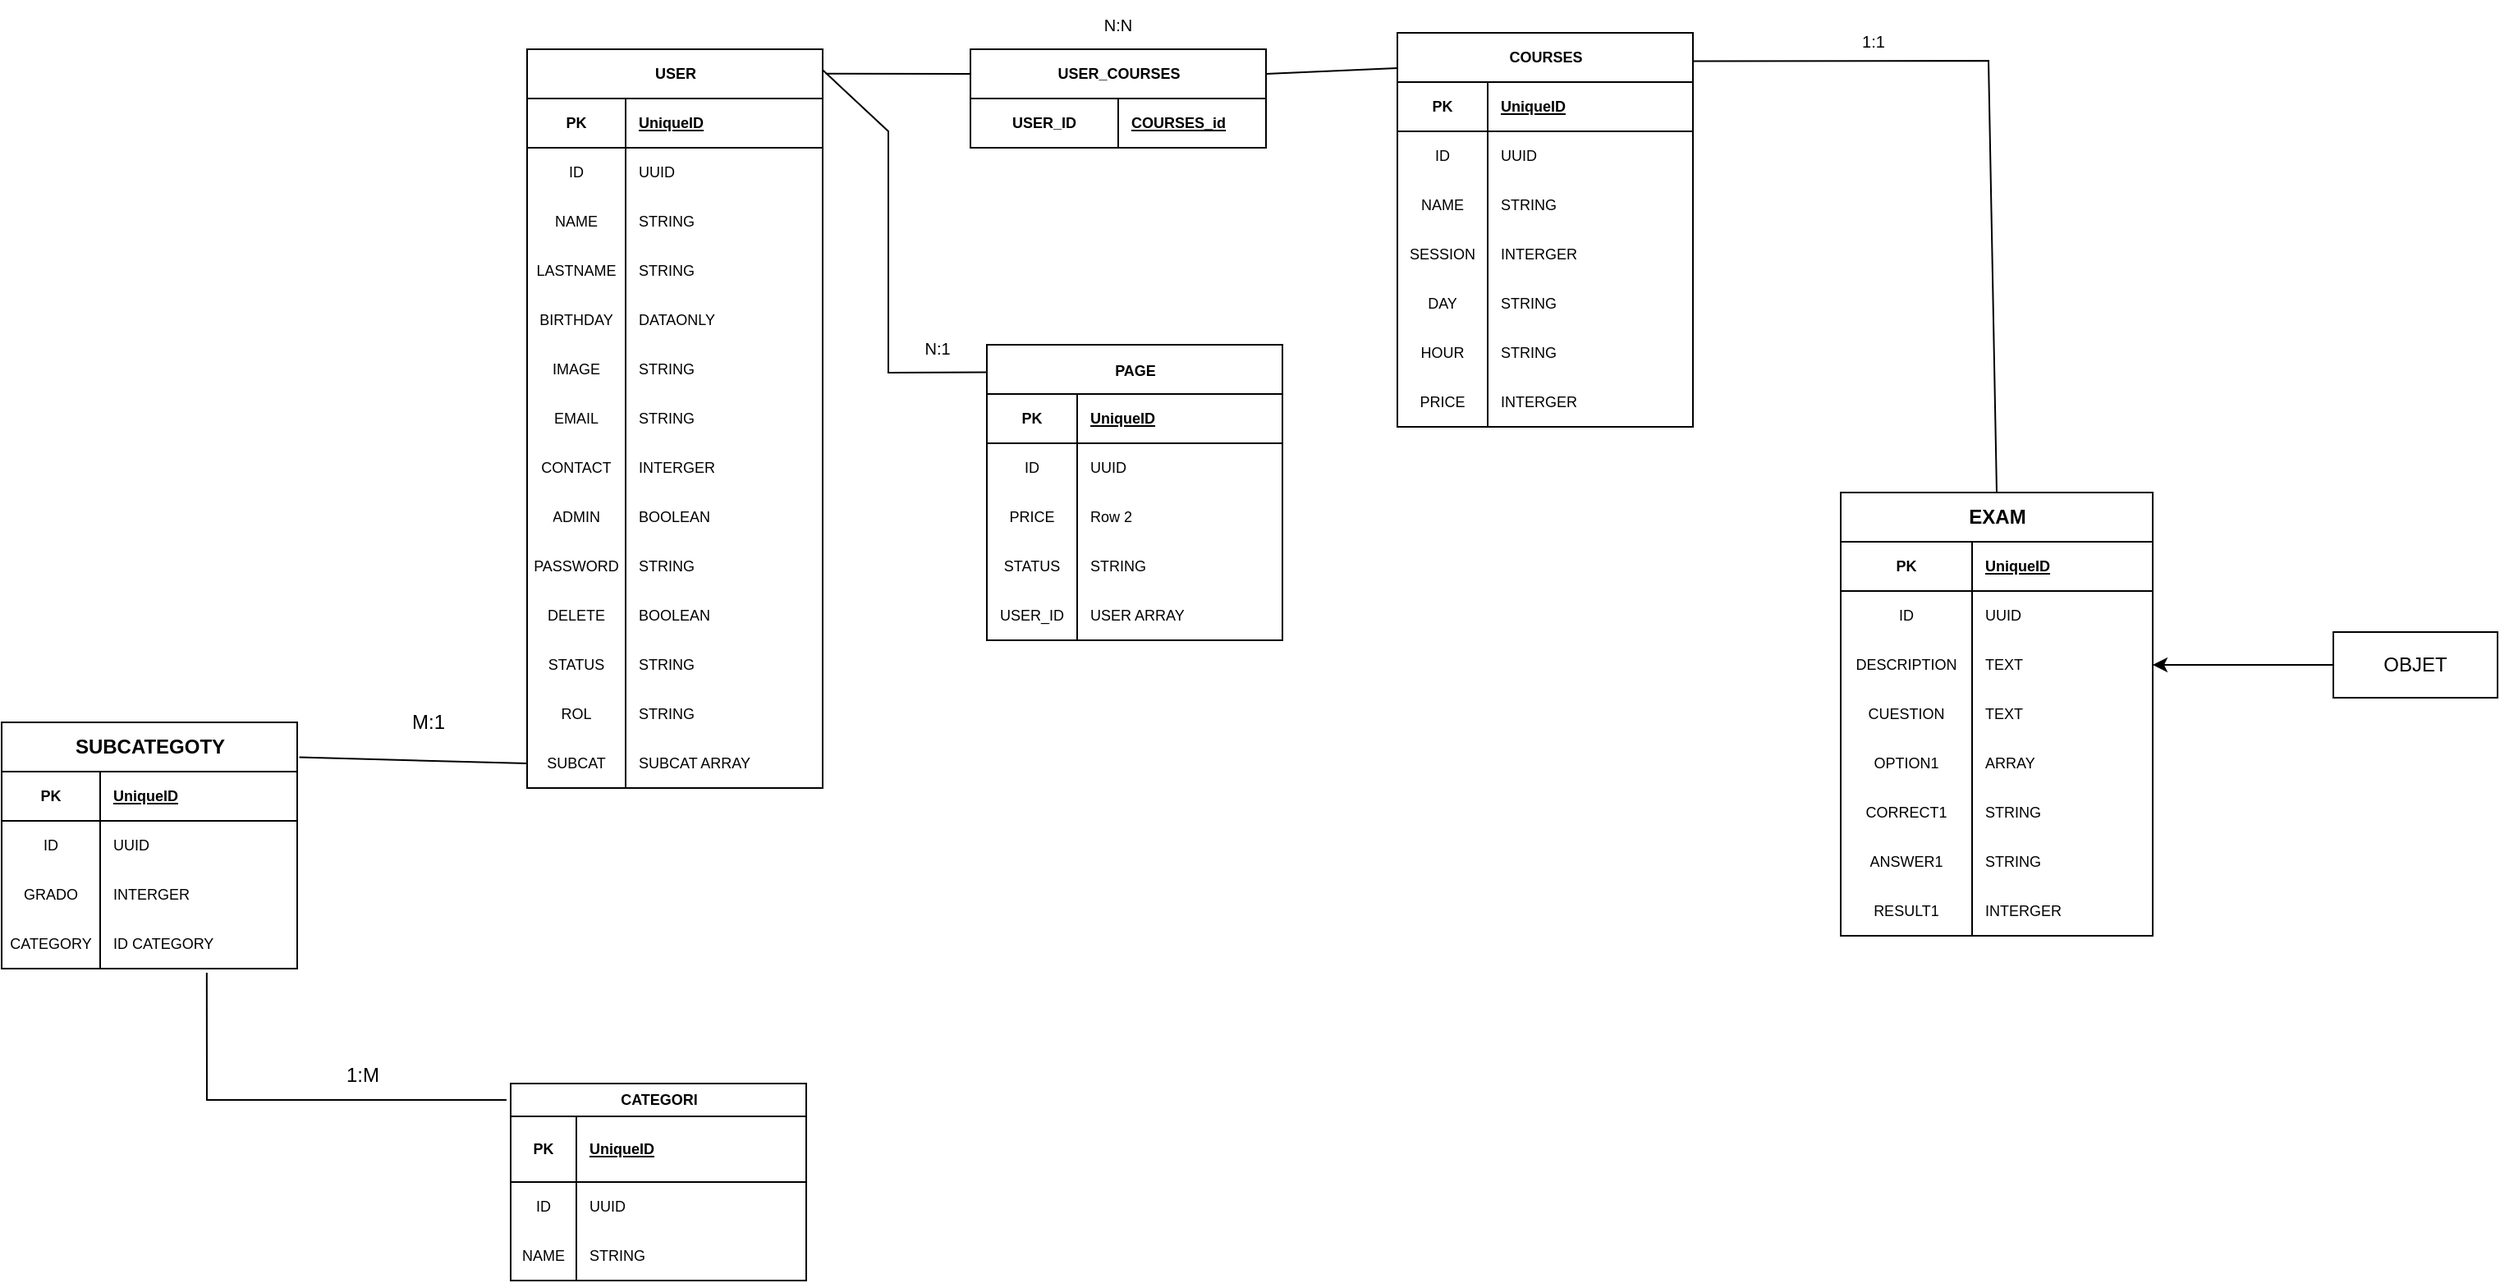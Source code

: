 <mxfile version="21.7.3" type="github">
  <diagram id="R2lEEEUBdFMjLlhIrx00" name="Page-1">
    <mxGraphModel dx="1100" dy="550" grid="1" gridSize="10" guides="1" tooltips="1" connect="1" arrows="1" fold="1" page="1" pageScale="1" pageWidth="850" pageHeight="1100" math="0" shadow="0" extFonts="Permanent Marker^https://fonts.googleapis.com/css?family=Permanent+Marker">
      <root>
        <mxCell id="0" />
        <mxCell id="1" parent="0" />
        <mxCell id="u_VCalXYm_4vvgC7jg7V-9" value="" style="endArrow=none;html=1;rounded=0;exitX=1;exitY=0.25;exitDx=0;exitDy=0;entryX=0.014;entryY=0.089;entryDx=0;entryDy=0;entryPerimeter=0;" parent="1" source="GwE6sNCXgYHPTHUywybQ-2" target="u_VCalXYm_4vvgC7jg7V-98" edge="1">
          <mxGeometry width="50" height="50" relative="1" as="geometry">
            <mxPoint x="1030" y="485" as="sourcePoint" />
            <mxPoint x="320" y="69.66" as="targetPoint" />
            <Array as="points" />
          </mxGeometry>
        </mxCell>
        <mxCell id="u_VCalXYm_4vvgC7jg7V-10" value="N:N" style="text;strokeColor=none;align=center;fillColor=none;html=1;verticalAlign=middle;whiteSpace=wrap;rounded=0;fontSize=10;" parent="1" vertex="1">
          <mxGeometry x="1000" y="180" width="60" height="30" as="geometry" />
        </mxCell>
        <mxCell id="u_VCalXYm_4vvgC7jg7V-70" value="USER" style="shape=table;startSize=30;container=1;collapsible=1;childLayout=tableLayout;fixedRows=1;rowLines=0;fontStyle=1;align=center;resizeLast=1;html=1;labelBorderColor=none;fontSize=9;" parent="1" vertex="1">
          <mxGeometry x="670" y="210" width="180" height="450" as="geometry">
            <mxRectangle x="20" y="50" width="70" height="30" as="alternateBounds" />
          </mxGeometry>
        </mxCell>
        <mxCell id="u_VCalXYm_4vvgC7jg7V-71" value="" style="shape=tableRow;horizontal=0;startSize=0;swimlaneHead=0;swimlaneBody=0;fillColor=none;collapsible=0;dropTarget=0;points=[[0,0.5],[1,0.5]];portConstraint=eastwest;top=0;left=0;right=0;bottom=1;" parent="u_VCalXYm_4vvgC7jg7V-70" vertex="1">
          <mxGeometry y="30" width="180" height="30" as="geometry" />
        </mxCell>
        <mxCell id="u_VCalXYm_4vvgC7jg7V-72" value="PK" style="shape=partialRectangle;connectable=0;fillColor=none;top=0;left=0;bottom=0;right=0;fontStyle=1;overflow=hidden;whiteSpace=wrap;html=1;fontSize=9;" parent="u_VCalXYm_4vvgC7jg7V-71" vertex="1">
          <mxGeometry width="60" height="30" as="geometry">
            <mxRectangle width="60" height="30" as="alternateBounds" />
          </mxGeometry>
        </mxCell>
        <mxCell id="u_VCalXYm_4vvgC7jg7V-73" value="UniqueID" style="shape=partialRectangle;connectable=0;fillColor=none;top=0;left=0;bottom=0;right=0;align=left;spacingLeft=6;fontStyle=5;overflow=hidden;whiteSpace=wrap;html=1;fontSize=9;" parent="u_VCalXYm_4vvgC7jg7V-71" vertex="1">
          <mxGeometry x="60" width="120" height="30" as="geometry">
            <mxRectangle width="120" height="30" as="alternateBounds" />
          </mxGeometry>
        </mxCell>
        <mxCell id="u_VCalXYm_4vvgC7jg7V-74" value="" style="shape=tableRow;horizontal=0;startSize=0;swimlaneHead=0;swimlaneBody=0;fillColor=none;collapsible=0;dropTarget=0;points=[[0,0.5],[1,0.5]];portConstraint=eastwest;top=0;left=0;right=0;bottom=0;" parent="u_VCalXYm_4vvgC7jg7V-70" vertex="1">
          <mxGeometry y="60" width="180" height="30" as="geometry" />
        </mxCell>
        <mxCell id="u_VCalXYm_4vvgC7jg7V-75" value="ID" style="shape=partialRectangle;connectable=0;fillColor=none;top=0;left=0;bottom=0;right=0;editable=1;overflow=hidden;whiteSpace=wrap;html=1;fontSize=9;" parent="u_VCalXYm_4vvgC7jg7V-74" vertex="1">
          <mxGeometry width="60" height="30" as="geometry">
            <mxRectangle width="60" height="30" as="alternateBounds" />
          </mxGeometry>
        </mxCell>
        <mxCell id="u_VCalXYm_4vvgC7jg7V-76" value="UUID" style="shape=partialRectangle;connectable=0;fillColor=none;top=0;left=0;bottom=0;right=0;align=left;spacingLeft=6;overflow=hidden;whiteSpace=wrap;html=1;fontSize=9;" parent="u_VCalXYm_4vvgC7jg7V-74" vertex="1">
          <mxGeometry x="60" width="120" height="30" as="geometry">
            <mxRectangle width="120" height="30" as="alternateBounds" />
          </mxGeometry>
        </mxCell>
        <mxCell id="u_VCalXYm_4vvgC7jg7V-89" style="shape=tableRow;horizontal=0;startSize=0;swimlaneHead=0;swimlaneBody=0;fillColor=none;collapsible=0;dropTarget=0;points=[[0,0.5],[1,0.5]];portConstraint=eastwest;top=0;left=0;right=0;bottom=0;" parent="u_VCalXYm_4vvgC7jg7V-70" vertex="1">
          <mxGeometry y="90" width="180" height="30" as="geometry" />
        </mxCell>
        <mxCell id="u_VCalXYm_4vvgC7jg7V-90" value="NAME" style="shape=partialRectangle;connectable=0;fillColor=none;top=0;left=0;bottom=0;right=0;editable=1;overflow=hidden;whiteSpace=wrap;html=1;fontSize=9;" parent="u_VCalXYm_4vvgC7jg7V-89" vertex="1">
          <mxGeometry width="60" height="30" as="geometry">
            <mxRectangle width="60" height="30" as="alternateBounds" />
          </mxGeometry>
        </mxCell>
        <mxCell id="u_VCalXYm_4vvgC7jg7V-91" value="STRING" style="shape=partialRectangle;connectable=0;fillColor=none;top=0;left=0;bottom=0;right=0;align=left;spacingLeft=6;overflow=hidden;whiteSpace=wrap;html=1;fontSize=9;" parent="u_VCalXYm_4vvgC7jg7V-89" vertex="1">
          <mxGeometry x="60" width="120" height="30" as="geometry">
            <mxRectangle width="120" height="30" as="alternateBounds" />
          </mxGeometry>
        </mxCell>
        <mxCell id="u_VCalXYm_4vvgC7jg7V-86" style="shape=tableRow;horizontal=0;startSize=0;swimlaneHead=0;swimlaneBody=0;fillColor=none;collapsible=0;dropTarget=0;points=[[0,0.5],[1,0.5]];portConstraint=eastwest;top=0;left=0;right=0;bottom=0;" parent="u_VCalXYm_4vvgC7jg7V-70" vertex="1">
          <mxGeometry y="120" width="180" height="30" as="geometry" />
        </mxCell>
        <mxCell id="u_VCalXYm_4vvgC7jg7V-87" value="LASTNAME" style="shape=partialRectangle;connectable=0;fillColor=none;top=0;left=0;bottom=0;right=0;editable=1;overflow=hidden;whiteSpace=wrap;html=1;fontSize=9;" parent="u_VCalXYm_4vvgC7jg7V-86" vertex="1">
          <mxGeometry width="60" height="30" as="geometry">
            <mxRectangle width="60" height="30" as="alternateBounds" />
          </mxGeometry>
        </mxCell>
        <mxCell id="u_VCalXYm_4vvgC7jg7V-88" value="STRING" style="shape=partialRectangle;connectable=0;fillColor=none;top=0;left=0;bottom=0;right=0;align=left;spacingLeft=6;overflow=hidden;whiteSpace=wrap;html=1;fontSize=9;" parent="u_VCalXYm_4vvgC7jg7V-86" vertex="1">
          <mxGeometry x="60" width="120" height="30" as="geometry">
            <mxRectangle width="120" height="30" as="alternateBounds" />
          </mxGeometry>
        </mxCell>
        <mxCell id="GwE6sNCXgYHPTHUywybQ-33" style="shape=tableRow;horizontal=0;startSize=0;swimlaneHead=0;swimlaneBody=0;fillColor=none;collapsible=0;dropTarget=0;points=[[0,0.5],[1,0.5]];portConstraint=eastwest;top=0;left=0;right=0;bottom=0;" parent="u_VCalXYm_4vvgC7jg7V-70" vertex="1">
          <mxGeometry y="150" width="180" height="30" as="geometry" />
        </mxCell>
        <mxCell id="GwE6sNCXgYHPTHUywybQ-34" value="BIRTHDAY" style="shape=partialRectangle;connectable=0;fillColor=none;top=0;left=0;bottom=0;right=0;editable=1;overflow=hidden;whiteSpace=wrap;html=1;fontSize=9;" parent="GwE6sNCXgYHPTHUywybQ-33" vertex="1">
          <mxGeometry width="60" height="30" as="geometry">
            <mxRectangle width="60" height="30" as="alternateBounds" />
          </mxGeometry>
        </mxCell>
        <mxCell id="GwE6sNCXgYHPTHUywybQ-35" value="DATAONLY" style="shape=partialRectangle;connectable=0;fillColor=none;top=0;left=0;bottom=0;right=0;align=left;spacingLeft=6;overflow=hidden;whiteSpace=wrap;html=1;fontSize=9;" parent="GwE6sNCXgYHPTHUywybQ-33" vertex="1">
          <mxGeometry x="60" width="120" height="30" as="geometry">
            <mxRectangle width="120" height="30" as="alternateBounds" />
          </mxGeometry>
        </mxCell>
        <mxCell id="GwE6sNCXgYHPTHUywybQ-104" style="shape=tableRow;horizontal=0;startSize=0;swimlaneHead=0;swimlaneBody=0;fillColor=none;collapsible=0;dropTarget=0;points=[[0,0.5],[1,0.5]];portConstraint=eastwest;top=0;left=0;right=0;bottom=0;" parent="u_VCalXYm_4vvgC7jg7V-70" vertex="1">
          <mxGeometry y="180" width="180" height="30" as="geometry" />
        </mxCell>
        <mxCell id="GwE6sNCXgYHPTHUywybQ-105" value="IMAGE" style="shape=partialRectangle;connectable=0;fillColor=none;top=0;left=0;bottom=0;right=0;editable=1;overflow=hidden;whiteSpace=wrap;html=1;fontSize=9;" parent="GwE6sNCXgYHPTHUywybQ-104" vertex="1">
          <mxGeometry width="60" height="30" as="geometry">
            <mxRectangle width="60" height="30" as="alternateBounds" />
          </mxGeometry>
        </mxCell>
        <mxCell id="GwE6sNCXgYHPTHUywybQ-106" value="STRING" style="shape=partialRectangle;connectable=0;fillColor=none;top=0;left=0;bottom=0;right=0;align=left;spacingLeft=6;overflow=hidden;whiteSpace=wrap;html=1;fontSize=9;" parent="GwE6sNCXgYHPTHUywybQ-104" vertex="1">
          <mxGeometry x="60" width="120" height="30" as="geometry">
            <mxRectangle width="120" height="30" as="alternateBounds" />
          </mxGeometry>
        </mxCell>
        <mxCell id="u_VCalXYm_4vvgC7jg7V-83" style="shape=tableRow;horizontal=0;startSize=0;swimlaneHead=0;swimlaneBody=0;fillColor=none;collapsible=0;dropTarget=0;points=[[0,0.5],[1,0.5]];portConstraint=eastwest;top=0;left=0;right=0;bottom=0;" parent="u_VCalXYm_4vvgC7jg7V-70" vertex="1">
          <mxGeometry y="210" width="180" height="30" as="geometry" />
        </mxCell>
        <mxCell id="u_VCalXYm_4vvgC7jg7V-84" value="EMAIL" style="shape=partialRectangle;connectable=0;fillColor=none;top=0;left=0;bottom=0;right=0;editable=1;overflow=hidden;whiteSpace=wrap;html=1;fontSize=9;" parent="u_VCalXYm_4vvgC7jg7V-83" vertex="1">
          <mxGeometry width="60" height="30" as="geometry">
            <mxRectangle width="60" height="30" as="alternateBounds" />
          </mxGeometry>
        </mxCell>
        <mxCell id="u_VCalXYm_4vvgC7jg7V-85" value="STRING" style="shape=partialRectangle;connectable=0;fillColor=none;top=0;left=0;bottom=0;right=0;align=left;spacingLeft=6;overflow=hidden;whiteSpace=wrap;html=1;fontSize=9;" parent="u_VCalXYm_4vvgC7jg7V-83" vertex="1">
          <mxGeometry x="60" width="120" height="30" as="geometry">
            <mxRectangle width="120" height="30" as="alternateBounds" />
          </mxGeometry>
        </mxCell>
        <mxCell id="u_VCalXYm_4vvgC7jg7V-77" value="" style="shape=tableRow;horizontal=0;startSize=0;swimlaneHead=0;swimlaneBody=0;fillColor=none;collapsible=0;dropTarget=0;points=[[0,0.5],[1,0.5]];portConstraint=eastwest;top=0;left=0;right=0;bottom=0;" parent="u_VCalXYm_4vvgC7jg7V-70" vertex="1">
          <mxGeometry y="240" width="180" height="30" as="geometry" />
        </mxCell>
        <mxCell id="u_VCalXYm_4vvgC7jg7V-78" value="CONTACT" style="shape=partialRectangle;connectable=0;fillColor=none;top=0;left=0;bottom=0;right=0;editable=1;overflow=hidden;whiteSpace=wrap;html=1;fontSize=9;" parent="u_VCalXYm_4vvgC7jg7V-77" vertex="1">
          <mxGeometry width="60" height="30" as="geometry">
            <mxRectangle width="60" height="30" as="alternateBounds" />
          </mxGeometry>
        </mxCell>
        <mxCell id="u_VCalXYm_4vvgC7jg7V-79" value="INTERGER" style="shape=partialRectangle;connectable=0;fillColor=none;top=0;left=0;bottom=0;right=0;align=left;spacingLeft=6;overflow=hidden;whiteSpace=wrap;html=1;fontSize=9;" parent="u_VCalXYm_4vvgC7jg7V-77" vertex="1">
          <mxGeometry x="60" width="120" height="30" as="geometry">
            <mxRectangle width="120" height="30" as="alternateBounds" />
          </mxGeometry>
        </mxCell>
        <mxCell id="u_VCalXYm_4vvgC7jg7V-95" style="shape=tableRow;horizontal=0;startSize=0;swimlaneHead=0;swimlaneBody=0;fillColor=none;collapsible=0;dropTarget=0;points=[[0,0.5],[1,0.5]];portConstraint=eastwest;top=0;left=0;right=0;bottom=0;" parent="u_VCalXYm_4vvgC7jg7V-70" vertex="1">
          <mxGeometry y="270" width="180" height="30" as="geometry" />
        </mxCell>
        <mxCell id="u_VCalXYm_4vvgC7jg7V-96" value="ADMIN" style="shape=partialRectangle;connectable=0;fillColor=none;top=0;left=0;bottom=0;right=0;editable=1;overflow=hidden;whiteSpace=wrap;html=1;fontSize=9;" parent="u_VCalXYm_4vvgC7jg7V-95" vertex="1">
          <mxGeometry width="60" height="30" as="geometry">
            <mxRectangle width="60" height="30" as="alternateBounds" />
          </mxGeometry>
        </mxCell>
        <mxCell id="u_VCalXYm_4vvgC7jg7V-97" value="BOOLEAN" style="shape=partialRectangle;connectable=0;fillColor=none;top=0;left=0;bottom=0;right=0;align=left;spacingLeft=6;overflow=hidden;whiteSpace=wrap;html=1;fontSize=9;" parent="u_VCalXYm_4vvgC7jg7V-95" vertex="1">
          <mxGeometry x="60" width="120" height="30" as="geometry">
            <mxRectangle width="120" height="30" as="alternateBounds" />
          </mxGeometry>
        </mxCell>
        <mxCell id="u_VCalXYm_4vvgC7jg7V-80" value="" style="shape=tableRow;horizontal=0;startSize=0;swimlaneHead=0;swimlaneBody=0;fillColor=none;collapsible=0;dropTarget=0;points=[[0,0.5],[1,0.5]];portConstraint=eastwest;top=0;left=0;right=0;bottom=0;" parent="u_VCalXYm_4vvgC7jg7V-70" vertex="1">
          <mxGeometry y="300" width="180" height="30" as="geometry" />
        </mxCell>
        <mxCell id="u_VCalXYm_4vvgC7jg7V-81" value="PASSWORD" style="shape=partialRectangle;connectable=0;fillColor=none;top=0;left=0;bottom=0;right=0;editable=1;overflow=hidden;whiteSpace=wrap;html=1;fontSize=9;" parent="u_VCalXYm_4vvgC7jg7V-80" vertex="1">
          <mxGeometry width="60" height="30" as="geometry">
            <mxRectangle width="60" height="30" as="alternateBounds" />
          </mxGeometry>
        </mxCell>
        <mxCell id="u_VCalXYm_4vvgC7jg7V-82" value="STRING" style="shape=partialRectangle;connectable=0;fillColor=none;top=0;left=0;bottom=0;right=0;align=left;spacingLeft=6;overflow=hidden;whiteSpace=wrap;html=1;fontSize=9;" parent="u_VCalXYm_4vvgC7jg7V-80" vertex="1">
          <mxGeometry x="60" width="120" height="30" as="geometry">
            <mxRectangle width="120" height="30" as="alternateBounds" />
          </mxGeometry>
        </mxCell>
        <mxCell id="GwE6sNCXgYHPTHUywybQ-107" style="shape=tableRow;horizontal=0;startSize=0;swimlaneHead=0;swimlaneBody=0;fillColor=none;collapsible=0;dropTarget=0;points=[[0,0.5],[1,0.5]];portConstraint=eastwest;top=0;left=0;right=0;bottom=0;" parent="u_VCalXYm_4vvgC7jg7V-70" vertex="1">
          <mxGeometry y="330" width="180" height="30" as="geometry" />
        </mxCell>
        <mxCell id="GwE6sNCXgYHPTHUywybQ-108" value="DELETE" style="shape=partialRectangle;connectable=0;fillColor=none;top=0;left=0;bottom=0;right=0;editable=1;overflow=hidden;whiteSpace=wrap;html=1;fontSize=9;" parent="GwE6sNCXgYHPTHUywybQ-107" vertex="1">
          <mxGeometry width="60" height="30" as="geometry">
            <mxRectangle width="60" height="30" as="alternateBounds" />
          </mxGeometry>
        </mxCell>
        <mxCell id="GwE6sNCXgYHPTHUywybQ-109" value="BOOLEAN" style="shape=partialRectangle;connectable=0;fillColor=none;top=0;left=0;bottom=0;right=0;align=left;spacingLeft=6;overflow=hidden;whiteSpace=wrap;html=1;fontSize=9;" parent="GwE6sNCXgYHPTHUywybQ-107" vertex="1">
          <mxGeometry x="60" width="120" height="30" as="geometry">
            <mxRectangle width="120" height="30" as="alternateBounds" />
          </mxGeometry>
        </mxCell>
        <mxCell id="GwE6sNCXgYHPTHUywybQ-45" style="shape=tableRow;horizontal=0;startSize=0;swimlaneHead=0;swimlaneBody=0;fillColor=none;collapsible=0;dropTarget=0;points=[[0,0.5],[1,0.5]];portConstraint=eastwest;top=0;left=0;right=0;bottom=0;" parent="u_VCalXYm_4vvgC7jg7V-70" vertex="1">
          <mxGeometry y="360" width="180" height="30" as="geometry" />
        </mxCell>
        <mxCell id="GwE6sNCXgYHPTHUywybQ-46" value="STATUS" style="shape=partialRectangle;connectable=0;fillColor=none;top=0;left=0;bottom=0;right=0;editable=1;overflow=hidden;whiteSpace=wrap;html=1;fontSize=9;" parent="GwE6sNCXgYHPTHUywybQ-45" vertex="1">
          <mxGeometry width="60" height="30" as="geometry">
            <mxRectangle width="60" height="30" as="alternateBounds" />
          </mxGeometry>
        </mxCell>
        <mxCell id="GwE6sNCXgYHPTHUywybQ-47" value="STRING" style="shape=partialRectangle;connectable=0;fillColor=none;top=0;left=0;bottom=0;right=0;align=left;spacingLeft=6;overflow=hidden;whiteSpace=wrap;html=1;fontSize=9;" parent="GwE6sNCXgYHPTHUywybQ-45" vertex="1">
          <mxGeometry x="60" width="120" height="30" as="geometry">
            <mxRectangle width="120" height="30" as="alternateBounds" />
          </mxGeometry>
        </mxCell>
        <mxCell id="GwE6sNCXgYHPTHUywybQ-61" style="shape=tableRow;horizontal=0;startSize=0;swimlaneHead=0;swimlaneBody=0;fillColor=none;collapsible=0;dropTarget=0;points=[[0,0.5],[1,0.5]];portConstraint=eastwest;top=0;left=0;right=0;bottom=0;" parent="u_VCalXYm_4vvgC7jg7V-70" vertex="1">
          <mxGeometry y="390" width="180" height="30" as="geometry" />
        </mxCell>
        <mxCell id="GwE6sNCXgYHPTHUywybQ-62" value="ROL" style="shape=partialRectangle;connectable=0;fillColor=none;top=0;left=0;bottom=0;right=0;editable=1;overflow=hidden;whiteSpace=wrap;html=1;fontSize=9;" parent="GwE6sNCXgYHPTHUywybQ-61" vertex="1">
          <mxGeometry width="60" height="30" as="geometry">
            <mxRectangle width="60" height="30" as="alternateBounds" />
          </mxGeometry>
        </mxCell>
        <mxCell id="GwE6sNCXgYHPTHUywybQ-63" value="STRING" style="shape=partialRectangle;connectable=0;fillColor=none;top=0;left=0;bottom=0;right=0;align=left;spacingLeft=6;overflow=hidden;whiteSpace=wrap;html=1;fontSize=9;" parent="GwE6sNCXgYHPTHUywybQ-61" vertex="1">
          <mxGeometry x="60" width="120" height="30" as="geometry">
            <mxRectangle width="120" height="30" as="alternateBounds" />
          </mxGeometry>
        </mxCell>
        <mxCell id="u_VCalXYm_4vvgC7jg7V-133" style="shape=tableRow;horizontal=0;startSize=0;swimlaneHead=0;swimlaneBody=0;fillColor=none;collapsible=0;dropTarget=0;points=[[0,0.5],[1,0.5]];portConstraint=eastwest;top=0;left=0;right=0;bottom=0;" parent="u_VCalXYm_4vvgC7jg7V-70" vertex="1">
          <mxGeometry y="420" width="180" height="30" as="geometry" />
        </mxCell>
        <mxCell id="u_VCalXYm_4vvgC7jg7V-134" value="SUBCAT" style="shape=partialRectangle;connectable=0;fillColor=none;top=0;left=0;bottom=0;right=0;editable=1;overflow=hidden;whiteSpace=wrap;html=1;fontSize=9;" parent="u_VCalXYm_4vvgC7jg7V-133" vertex="1">
          <mxGeometry width="60" height="30" as="geometry">
            <mxRectangle width="60" height="30" as="alternateBounds" />
          </mxGeometry>
        </mxCell>
        <mxCell id="u_VCalXYm_4vvgC7jg7V-135" value="SUBCAT ARRAY" style="shape=partialRectangle;connectable=0;fillColor=none;top=0;left=0;bottom=0;right=0;align=left;spacingLeft=6;overflow=hidden;whiteSpace=wrap;html=1;fontSize=9;" parent="u_VCalXYm_4vvgC7jg7V-133" vertex="1">
          <mxGeometry x="60" width="120" height="30" as="geometry">
            <mxRectangle width="120" height="30" as="alternateBounds" />
          </mxGeometry>
        </mxCell>
        <mxCell id="u_VCalXYm_4vvgC7jg7V-98" value="COURSES" style="shape=table;startSize=30;container=1;collapsible=1;childLayout=tableLayout;fixedRows=1;rowLines=0;fontStyle=1;align=center;resizeLast=1;html=1;fontSize=9;" parent="1" vertex="1">
          <mxGeometry x="1200" y="200" width="180" height="240" as="geometry">
            <mxRectangle x="1205" y="500" width="70" height="30" as="alternateBounds" />
          </mxGeometry>
        </mxCell>
        <mxCell id="u_VCalXYm_4vvgC7jg7V-99" value="" style="shape=tableRow;horizontal=0;startSize=0;swimlaneHead=0;swimlaneBody=0;fillColor=none;collapsible=0;dropTarget=0;points=[[0,0.5],[1,0.5]];portConstraint=eastwest;top=0;left=0;right=0;bottom=1;" parent="u_VCalXYm_4vvgC7jg7V-98" vertex="1">
          <mxGeometry y="30" width="180" height="30" as="geometry" />
        </mxCell>
        <mxCell id="u_VCalXYm_4vvgC7jg7V-100" value="PK" style="shape=partialRectangle;connectable=0;fillColor=none;top=0;left=0;bottom=0;right=0;fontStyle=1;overflow=hidden;whiteSpace=wrap;html=1;fontSize=9;" parent="u_VCalXYm_4vvgC7jg7V-99" vertex="1">
          <mxGeometry width="55" height="30" as="geometry">
            <mxRectangle width="55" height="30" as="alternateBounds" />
          </mxGeometry>
        </mxCell>
        <mxCell id="u_VCalXYm_4vvgC7jg7V-101" value="UniqueID" style="shape=partialRectangle;connectable=0;fillColor=none;top=0;left=0;bottom=0;right=0;align=left;spacingLeft=6;fontStyle=5;overflow=hidden;whiteSpace=wrap;html=1;fontSize=9;" parent="u_VCalXYm_4vvgC7jg7V-99" vertex="1">
          <mxGeometry x="55" width="125" height="30" as="geometry">
            <mxRectangle width="125" height="30" as="alternateBounds" />
          </mxGeometry>
        </mxCell>
        <mxCell id="u_VCalXYm_4vvgC7jg7V-102" value="" style="shape=tableRow;horizontal=0;startSize=0;swimlaneHead=0;swimlaneBody=0;fillColor=none;collapsible=0;dropTarget=0;points=[[0,0.5],[1,0.5]];portConstraint=eastwest;top=0;left=0;right=0;bottom=0;" parent="u_VCalXYm_4vvgC7jg7V-98" vertex="1">
          <mxGeometry y="60" width="180" height="30" as="geometry" />
        </mxCell>
        <mxCell id="u_VCalXYm_4vvgC7jg7V-103" value="ID" style="shape=partialRectangle;connectable=0;fillColor=none;top=0;left=0;bottom=0;right=0;editable=1;overflow=hidden;whiteSpace=wrap;html=1;fontSize=9;" parent="u_VCalXYm_4vvgC7jg7V-102" vertex="1">
          <mxGeometry width="55" height="30" as="geometry">
            <mxRectangle width="55" height="30" as="alternateBounds" />
          </mxGeometry>
        </mxCell>
        <mxCell id="u_VCalXYm_4vvgC7jg7V-104" value="UUID" style="shape=partialRectangle;connectable=0;fillColor=none;top=0;left=0;bottom=0;right=0;align=left;spacingLeft=6;overflow=hidden;whiteSpace=wrap;html=1;fontSize=9;" parent="u_VCalXYm_4vvgC7jg7V-102" vertex="1">
          <mxGeometry x="55" width="125" height="30" as="geometry">
            <mxRectangle width="125" height="30" as="alternateBounds" />
          </mxGeometry>
        </mxCell>
        <mxCell id="u_VCalXYm_4vvgC7jg7V-105" value="" style="shape=tableRow;horizontal=0;startSize=0;swimlaneHead=0;swimlaneBody=0;fillColor=none;collapsible=0;dropTarget=0;points=[[0,0.5],[1,0.5]];portConstraint=eastwest;top=0;left=0;right=0;bottom=0;" parent="u_VCalXYm_4vvgC7jg7V-98" vertex="1">
          <mxGeometry y="90" width="180" height="30" as="geometry" />
        </mxCell>
        <mxCell id="u_VCalXYm_4vvgC7jg7V-106" value="NAME" style="shape=partialRectangle;connectable=0;fillColor=none;top=0;left=0;bottom=0;right=0;editable=1;overflow=hidden;whiteSpace=wrap;html=1;fontSize=9;" parent="u_VCalXYm_4vvgC7jg7V-105" vertex="1">
          <mxGeometry width="55" height="30" as="geometry">
            <mxRectangle width="55" height="30" as="alternateBounds" />
          </mxGeometry>
        </mxCell>
        <mxCell id="u_VCalXYm_4vvgC7jg7V-107" value="STRING" style="shape=partialRectangle;connectable=0;fillColor=none;top=0;left=0;bottom=0;right=0;align=left;spacingLeft=6;overflow=hidden;whiteSpace=wrap;html=1;fontSize=9;" parent="u_VCalXYm_4vvgC7jg7V-105" vertex="1">
          <mxGeometry x="55" width="125" height="30" as="geometry">
            <mxRectangle width="125" height="30" as="alternateBounds" />
          </mxGeometry>
        </mxCell>
        <mxCell id="GwE6sNCXgYHPTHUywybQ-36" style="shape=tableRow;horizontal=0;startSize=0;swimlaneHead=0;swimlaneBody=0;fillColor=none;collapsible=0;dropTarget=0;points=[[0,0.5],[1,0.5]];portConstraint=eastwest;top=0;left=0;right=0;bottom=0;" parent="u_VCalXYm_4vvgC7jg7V-98" vertex="1">
          <mxGeometry y="120" width="180" height="30" as="geometry" />
        </mxCell>
        <mxCell id="GwE6sNCXgYHPTHUywybQ-37" value="SESSION" style="shape=partialRectangle;connectable=0;fillColor=none;top=0;left=0;bottom=0;right=0;editable=1;overflow=hidden;whiteSpace=wrap;html=1;fontSize=9;" parent="GwE6sNCXgYHPTHUywybQ-36" vertex="1">
          <mxGeometry width="55" height="30" as="geometry">
            <mxRectangle width="55" height="30" as="alternateBounds" />
          </mxGeometry>
        </mxCell>
        <mxCell id="GwE6sNCXgYHPTHUywybQ-38" value="INTERGER" style="shape=partialRectangle;connectable=0;fillColor=none;top=0;left=0;bottom=0;right=0;align=left;spacingLeft=6;overflow=hidden;whiteSpace=wrap;html=1;fontSize=9;" parent="GwE6sNCXgYHPTHUywybQ-36" vertex="1">
          <mxGeometry x="55" width="125" height="30" as="geometry">
            <mxRectangle width="125" height="30" as="alternateBounds" />
          </mxGeometry>
        </mxCell>
        <mxCell id="GwE6sNCXgYHPTHUywybQ-39" style="shape=tableRow;horizontal=0;startSize=0;swimlaneHead=0;swimlaneBody=0;fillColor=none;collapsible=0;dropTarget=0;points=[[0,0.5],[1,0.5]];portConstraint=eastwest;top=0;left=0;right=0;bottom=0;" parent="u_VCalXYm_4vvgC7jg7V-98" vertex="1">
          <mxGeometry y="150" width="180" height="30" as="geometry" />
        </mxCell>
        <mxCell id="GwE6sNCXgYHPTHUywybQ-40" value="DAY" style="shape=partialRectangle;connectable=0;fillColor=none;top=0;left=0;bottom=0;right=0;editable=1;overflow=hidden;whiteSpace=wrap;html=1;fontSize=9;" parent="GwE6sNCXgYHPTHUywybQ-39" vertex="1">
          <mxGeometry width="55" height="30" as="geometry">
            <mxRectangle width="55" height="30" as="alternateBounds" />
          </mxGeometry>
        </mxCell>
        <mxCell id="GwE6sNCXgYHPTHUywybQ-41" value="STRING" style="shape=partialRectangle;connectable=0;fillColor=none;top=0;left=0;bottom=0;right=0;align=left;spacingLeft=6;overflow=hidden;whiteSpace=wrap;html=1;fontSize=9;" parent="GwE6sNCXgYHPTHUywybQ-39" vertex="1">
          <mxGeometry x="55" width="125" height="30" as="geometry">
            <mxRectangle width="125" height="30" as="alternateBounds" />
          </mxGeometry>
        </mxCell>
        <mxCell id="GwE6sNCXgYHPTHUywybQ-42" style="shape=tableRow;horizontal=0;startSize=0;swimlaneHead=0;swimlaneBody=0;fillColor=none;collapsible=0;dropTarget=0;points=[[0,0.5],[1,0.5]];portConstraint=eastwest;top=0;left=0;right=0;bottom=0;" parent="u_VCalXYm_4vvgC7jg7V-98" vertex="1">
          <mxGeometry y="180" width="180" height="30" as="geometry" />
        </mxCell>
        <mxCell id="GwE6sNCXgYHPTHUywybQ-43" value="HOUR" style="shape=partialRectangle;connectable=0;fillColor=none;top=0;left=0;bottom=0;right=0;editable=1;overflow=hidden;whiteSpace=wrap;html=1;fontSize=9;" parent="GwE6sNCXgYHPTHUywybQ-42" vertex="1">
          <mxGeometry width="55" height="30" as="geometry">
            <mxRectangle width="55" height="30" as="alternateBounds" />
          </mxGeometry>
        </mxCell>
        <mxCell id="GwE6sNCXgYHPTHUywybQ-44" value="STRING" style="shape=partialRectangle;connectable=0;fillColor=none;top=0;left=0;bottom=0;right=0;align=left;spacingLeft=6;overflow=hidden;whiteSpace=wrap;html=1;fontSize=9;" parent="GwE6sNCXgYHPTHUywybQ-42" vertex="1">
          <mxGeometry x="55" width="125" height="30" as="geometry">
            <mxRectangle width="125" height="30" as="alternateBounds" />
          </mxGeometry>
        </mxCell>
        <mxCell id="GwE6sNCXgYHPTHUywybQ-80" style="shape=tableRow;horizontal=0;startSize=0;swimlaneHead=0;swimlaneBody=0;fillColor=none;collapsible=0;dropTarget=0;points=[[0,0.5],[1,0.5]];portConstraint=eastwest;top=0;left=0;right=0;bottom=0;" parent="u_VCalXYm_4vvgC7jg7V-98" vertex="1">
          <mxGeometry y="210" width="180" height="30" as="geometry" />
        </mxCell>
        <mxCell id="GwE6sNCXgYHPTHUywybQ-81" value="PRICE" style="shape=partialRectangle;connectable=0;fillColor=none;top=0;left=0;bottom=0;right=0;editable=1;overflow=hidden;whiteSpace=wrap;html=1;fontSize=9;" parent="GwE6sNCXgYHPTHUywybQ-80" vertex="1">
          <mxGeometry width="55" height="30" as="geometry">
            <mxRectangle width="55" height="30" as="alternateBounds" />
          </mxGeometry>
        </mxCell>
        <mxCell id="GwE6sNCXgYHPTHUywybQ-82" value="INTERGER" style="shape=partialRectangle;connectable=0;fillColor=none;top=0;left=0;bottom=0;right=0;align=left;spacingLeft=6;overflow=hidden;whiteSpace=wrap;html=1;fontSize=9;" parent="GwE6sNCXgYHPTHUywybQ-80" vertex="1">
          <mxGeometry x="55" width="125" height="30" as="geometry">
            <mxRectangle width="125" height="30" as="alternateBounds" />
          </mxGeometry>
        </mxCell>
        <mxCell id="u_VCalXYm_4vvgC7jg7V-116" value="CATEGORI" style="shape=table;startSize=20;container=1;collapsible=1;childLayout=tableLayout;fixedRows=1;rowLines=0;fontStyle=1;align=center;resizeLast=1;html=1;fontSize=9;" parent="1" vertex="1">
          <mxGeometry x="660" y="840" width="180" height="120" as="geometry" />
        </mxCell>
        <mxCell id="u_VCalXYm_4vvgC7jg7V-117" value="" style="shape=tableRow;horizontal=0;startSize=0;swimlaneHead=0;swimlaneBody=0;fillColor=none;collapsible=0;dropTarget=0;points=[[0,0.5],[1,0.5]];portConstraint=eastwest;top=0;left=0;right=0;bottom=1;" parent="u_VCalXYm_4vvgC7jg7V-116" vertex="1">
          <mxGeometry y="20" width="180" height="40" as="geometry" />
        </mxCell>
        <mxCell id="u_VCalXYm_4vvgC7jg7V-118" value="PK" style="shape=partialRectangle;connectable=0;fillColor=none;top=0;left=0;bottom=0;right=0;fontStyle=1;overflow=hidden;whiteSpace=wrap;html=1;fontSize=9;" parent="u_VCalXYm_4vvgC7jg7V-117" vertex="1">
          <mxGeometry width="40" height="40" as="geometry">
            <mxRectangle width="40" height="40" as="alternateBounds" />
          </mxGeometry>
        </mxCell>
        <mxCell id="u_VCalXYm_4vvgC7jg7V-119" value="UniqueID" style="shape=partialRectangle;connectable=0;fillColor=none;top=0;left=0;bottom=0;right=0;align=left;spacingLeft=6;fontStyle=5;overflow=hidden;whiteSpace=wrap;html=1;fontSize=9;" parent="u_VCalXYm_4vvgC7jg7V-117" vertex="1">
          <mxGeometry x="40" width="140" height="40" as="geometry">
            <mxRectangle width="140" height="40" as="alternateBounds" />
          </mxGeometry>
        </mxCell>
        <mxCell id="u_VCalXYm_4vvgC7jg7V-120" value="" style="shape=tableRow;horizontal=0;startSize=0;swimlaneHead=0;swimlaneBody=0;fillColor=none;collapsible=0;dropTarget=0;points=[[0,0.5],[1,0.5]];portConstraint=eastwest;top=0;left=0;right=0;bottom=0;" parent="u_VCalXYm_4vvgC7jg7V-116" vertex="1">
          <mxGeometry y="60" width="180" height="30" as="geometry" />
        </mxCell>
        <mxCell id="u_VCalXYm_4vvgC7jg7V-121" value="ID" style="shape=partialRectangle;connectable=0;fillColor=none;top=0;left=0;bottom=0;right=0;editable=1;overflow=hidden;whiteSpace=wrap;html=1;fontSize=9;" parent="u_VCalXYm_4vvgC7jg7V-120" vertex="1">
          <mxGeometry width="40" height="30" as="geometry">
            <mxRectangle width="40" height="30" as="alternateBounds" />
          </mxGeometry>
        </mxCell>
        <mxCell id="u_VCalXYm_4vvgC7jg7V-122" value="UUID" style="shape=partialRectangle;connectable=0;fillColor=none;top=0;left=0;bottom=0;right=0;align=left;spacingLeft=6;overflow=hidden;whiteSpace=wrap;html=1;fontSize=9;" parent="u_VCalXYm_4vvgC7jg7V-120" vertex="1">
          <mxGeometry x="40" width="140" height="30" as="geometry">
            <mxRectangle width="140" height="30" as="alternateBounds" />
          </mxGeometry>
        </mxCell>
        <mxCell id="u_VCalXYm_4vvgC7jg7V-123" value="" style="shape=tableRow;horizontal=0;startSize=0;swimlaneHead=0;swimlaneBody=0;fillColor=none;collapsible=0;dropTarget=0;points=[[0,0.5],[1,0.5]];portConstraint=eastwest;top=0;left=0;right=0;bottom=0;" parent="u_VCalXYm_4vvgC7jg7V-116" vertex="1">
          <mxGeometry y="90" width="180" height="30" as="geometry" />
        </mxCell>
        <mxCell id="u_VCalXYm_4vvgC7jg7V-124" value="NAME" style="shape=partialRectangle;connectable=0;fillColor=none;top=0;left=0;bottom=0;right=0;editable=1;overflow=hidden;whiteSpace=wrap;html=1;fontSize=9;" parent="u_VCalXYm_4vvgC7jg7V-123" vertex="1">
          <mxGeometry width="40" height="30" as="geometry">
            <mxRectangle width="40" height="30" as="alternateBounds" />
          </mxGeometry>
        </mxCell>
        <mxCell id="u_VCalXYm_4vvgC7jg7V-125" value="STRING" style="shape=partialRectangle;connectable=0;fillColor=none;top=0;left=0;bottom=0;right=0;align=left;spacingLeft=6;overflow=hidden;whiteSpace=wrap;html=1;fontSize=9;" parent="u_VCalXYm_4vvgC7jg7V-123" vertex="1">
          <mxGeometry x="40" width="140" height="30" as="geometry">
            <mxRectangle width="140" height="30" as="alternateBounds" />
          </mxGeometry>
        </mxCell>
        <mxCell id="u_VCalXYm_4vvgC7jg7V-129" value="" style="endArrow=none;html=1;rounded=0;entryX=0;entryY=0.25;entryDx=0;entryDy=0;exitX=1.011;exitY=0.033;exitDx=0;exitDy=0;exitPerimeter=0;" parent="1" source="u_VCalXYm_4vvgC7jg7V-70" target="GwE6sNCXgYHPTHUywybQ-2" edge="1">
          <mxGeometry width="50" height="50" relative="1" as="geometry">
            <mxPoint x="100" y="130" as="sourcePoint" />
            <mxPoint x="950" y="485" as="targetPoint" />
          </mxGeometry>
        </mxCell>
        <mxCell id="u_VCalXYm_4vvgC7jg7V-140" value="" style="endArrow=none;html=1;rounded=0;entryX=0;entryY=0.5;entryDx=0;entryDy=0;exitX=1.007;exitY=0.142;exitDx=0;exitDy=0;exitPerimeter=0;" parent="1" source="GwE6sNCXgYHPTHUywybQ-83" target="u_VCalXYm_4vvgC7jg7V-133" edge="1">
          <mxGeometry width="50" height="50" relative="1" as="geometry">
            <mxPoint x="540" y="490" as="sourcePoint" />
            <mxPoint x="676" y="473" as="targetPoint" />
            <Array as="points" />
          </mxGeometry>
        </mxCell>
        <mxCell id="u_VCalXYm_4vvgC7jg7V-214" value="M:1" style="text;strokeColor=none;align=center;fillColor=none;html=1;verticalAlign=middle;whiteSpace=wrap;rounded=0;" parent="1" vertex="1">
          <mxGeometry x="580" y="605" width="60" height="30" as="geometry" />
        </mxCell>
        <mxCell id="GwE6sNCXgYHPTHUywybQ-2" value="USER_COURSES" style="shape=table;startSize=30;container=1;collapsible=1;childLayout=tableLayout;fixedRows=1;rowLines=0;fontStyle=1;align=center;resizeLast=1;html=1;fontSize=9;" parent="1" vertex="1">
          <mxGeometry x="940" y="210" width="180" height="60" as="geometry" />
        </mxCell>
        <mxCell id="GwE6sNCXgYHPTHUywybQ-3" value="" style="shape=tableRow;horizontal=0;startSize=0;swimlaneHead=0;swimlaneBody=0;fillColor=none;collapsible=0;dropTarget=0;points=[[0,0.5],[1,0.5]];portConstraint=eastwest;top=0;left=0;right=0;bottom=1;" parent="GwE6sNCXgYHPTHUywybQ-2" vertex="1">
          <mxGeometry y="30" width="180" height="30" as="geometry" />
        </mxCell>
        <mxCell id="GwE6sNCXgYHPTHUywybQ-4" value="USER_ID" style="shape=partialRectangle;connectable=0;fillColor=none;top=0;left=0;bottom=0;right=0;fontStyle=1;overflow=hidden;whiteSpace=wrap;html=1;fontSize=9;" parent="GwE6sNCXgYHPTHUywybQ-3" vertex="1">
          <mxGeometry width="90" height="30" as="geometry">
            <mxRectangle width="90" height="30" as="alternateBounds" />
          </mxGeometry>
        </mxCell>
        <mxCell id="GwE6sNCXgYHPTHUywybQ-5" value="COURSES_id" style="shape=partialRectangle;connectable=0;fillColor=none;top=0;left=0;bottom=0;right=0;align=left;spacingLeft=6;fontStyle=5;overflow=hidden;whiteSpace=wrap;html=1;fontSize=9;" parent="GwE6sNCXgYHPTHUywybQ-3" vertex="1">
          <mxGeometry x="90" width="90" height="30" as="geometry">
            <mxRectangle width="90" height="30" as="alternateBounds" />
          </mxGeometry>
        </mxCell>
        <mxCell id="GwE6sNCXgYHPTHUywybQ-15" value="&lt;font style=&quot;font-size: 9px;&quot;&gt;PAGE&lt;/font&gt;" style="shape=table;startSize=30;container=1;collapsible=1;childLayout=tableLayout;fixedRows=1;rowLines=0;fontStyle=1;align=center;resizeLast=1;html=1;" parent="1" vertex="1">
          <mxGeometry x="950" y="390" width="180" height="180" as="geometry" />
        </mxCell>
        <mxCell id="GwE6sNCXgYHPTHUywybQ-16" value="" style="shape=tableRow;horizontal=0;startSize=0;swimlaneHead=0;swimlaneBody=0;fillColor=none;collapsible=0;dropTarget=0;points=[[0,0.5],[1,0.5]];portConstraint=eastwest;top=0;left=0;right=0;bottom=1;" parent="GwE6sNCXgYHPTHUywybQ-15" vertex="1">
          <mxGeometry y="30" width="180" height="30" as="geometry" />
        </mxCell>
        <mxCell id="GwE6sNCXgYHPTHUywybQ-17" value="PK" style="shape=partialRectangle;connectable=0;fillColor=none;top=0;left=0;bottom=0;right=0;fontStyle=1;overflow=hidden;whiteSpace=wrap;html=1;fontSize=9;" parent="GwE6sNCXgYHPTHUywybQ-16" vertex="1">
          <mxGeometry width="55" height="30" as="geometry">
            <mxRectangle width="55" height="30" as="alternateBounds" />
          </mxGeometry>
        </mxCell>
        <mxCell id="GwE6sNCXgYHPTHUywybQ-18" value="UniqueID" style="shape=partialRectangle;connectable=0;fillColor=none;top=0;left=0;bottom=0;right=0;align=left;spacingLeft=6;fontStyle=5;overflow=hidden;whiteSpace=wrap;html=1;fontSize=9;" parent="GwE6sNCXgYHPTHUywybQ-16" vertex="1">
          <mxGeometry x="55" width="125" height="30" as="geometry">
            <mxRectangle width="125" height="30" as="alternateBounds" />
          </mxGeometry>
        </mxCell>
        <mxCell id="GwE6sNCXgYHPTHUywybQ-19" value="" style="shape=tableRow;horizontal=0;startSize=0;swimlaneHead=0;swimlaneBody=0;fillColor=none;collapsible=0;dropTarget=0;points=[[0,0.5],[1,0.5]];portConstraint=eastwest;top=0;left=0;right=0;bottom=0;" parent="GwE6sNCXgYHPTHUywybQ-15" vertex="1">
          <mxGeometry y="60" width="180" height="30" as="geometry" />
        </mxCell>
        <mxCell id="GwE6sNCXgYHPTHUywybQ-20" value="ID" style="shape=partialRectangle;connectable=0;fillColor=none;top=0;left=0;bottom=0;right=0;editable=1;overflow=hidden;whiteSpace=wrap;html=1;fontSize=9;" parent="GwE6sNCXgYHPTHUywybQ-19" vertex="1">
          <mxGeometry width="55" height="30" as="geometry">
            <mxRectangle width="55" height="30" as="alternateBounds" />
          </mxGeometry>
        </mxCell>
        <mxCell id="GwE6sNCXgYHPTHUywybQ-21" value="UUID" style="shape=partialRectangle;connectable=0;fillColor=none;top=0;left=0;bottom=0;right=0;align=left;spacingLeft=6;overflow=hidden;whiteSpace=wrap;html=1;fontSize=9;" parent="GwE6sNCXgYHPTHUywybQ-19" vertex="1">
          <mxGeometry x="55" width="125" height="30" as="geometry">
            <mxRectangle width="125" height="30" as="alternateBounds" />
          </mxGeometry>
        </mxCell>
        <mxCell id="GwE6sNCXgYHPTHUywybQ-22" value="" style="shape=tableRow;horizontal=0;startSize=0;swimlaneHead=0;swimlaneBody=0;fillColor=none;collapsible=0;dropTarget=0;points=[[0,0.5],[1,0.5]];portConstraint=eastwest;top=0;left=0;right=0;bottom=0;" parent="GwE6sNCXgYHPTHUywybQ-15" vertex="1">
          <mxGeometry y="90" width="180" height="30" as="geometry" />
        </mxCell>
        <mxCell id="GwE6sNCXgYHPTHUywybQ-23" value="PRICE" style="shape=partialRectangle;connectable=0;fillColor=none;top=0;left=0;bottom=0;right=0;editable=1;overflow=hidden;whiteSpace=wrap;html=1;fontSize=9;" parent="GwE6sNCXgYHPTHUywybQ-22" vertex="1">
          <mxGeometry width="55" height="30" as="geometry">
            <mxRectangle width="55" height="30" as="alternateBounds" />
          </mxGeometry>
        </mxCell>
        <mxCell id="GwE6sNCXgYHPTHUywybQ-24" value="Row 2" style="shape=partialRectangle;connectable=0;fillColor=none;top=0;left=0;bottom=0;right=0;align=left;spacingLeft=6;overflow=hidden;whiteSpace=wrap;html=1;fontSize=9;" parent="GwE6sNCXgYHPTHUywybQ-22" vertex="1">
          <mxGeometry x="55" width="125" height="30" as="geometry">
            <mxRectangle width="125" height="30" as="alternateBounds" />
          </mxGeometry>
        </mxCell>
        <mxCell id="GwE6sNCXgYHPTHUywybQ-25" value="" style="shape=tableRow;horizontal=0;startSize=0;swimlaneHead=0;swimlaneBody=0;fillColor=none;collapsible=0;dropTarget=0;points=[[0,0.5],[1,0.5]];portConstraint=eastwest;top=0;left=0;right=0;bottom=0;" parent="GwE6sNCXgYHPTHUywybQ-15" vertex="1">
          <mxGeometry y="120" width="180" height="30" as="geometry" />
        </mxCell>
        <mxCell id="GwE6sNCXgYHPTHUywybQ-26" value="STATUS" style="shape=partialRectangle;connectable=0;fillColor=none;top=0;left=0;bottom=0;right=0;editable=1;overflow=hidden;whiteSpace=wrap;html=1;fontSize=9;" parent="GwE6sNCXgYHPTHUywybQ-25" vertex="1">
          <mxGeometry width="55" height="30" as="geometry">
            <mxRectangle width="55" height="30" as="alternateBounds" />
          </mxGeometry>
        </mxCell>
        <mxCell id="GwE6sNCXgYHPTHUywybQ-27" value="STRING" style="shape=partialRectangle;connectable=0;fillColor=none;top=0;left=0;bottom=0;right=0;align=left;spacingLeft=6;overflow=hidden;whiteSpace=wrap;html=1;fontSize=9;" parent="GwE6sNCXgYHPTHUywybQ-25" vertex="1">
          <mxGeometry x="55" width="125" height="30" as="geometry">
            <mxRectangle width="125" height="30" as="alternateBounds" />
          </mxGeometry>
        </mxCell>
        <mxCell id="GwE6sNCXgYHPTHUywybQ-28" style="shape=tableRow;horizontal=0;startSize=0;swimlaneHead=0;swimlaneBody=0;fillColor=none;collapsible=0;dropTarget=0;points=[[0,0.5],[1,0.5]];portConstraint=eastwest;top=0;left=0;right=0;bottom=0;" parent="GwE6sNCXgYHPTHUywybQ-15" vertex="1">
          <mxGeometry y="150" width="180" height="30" as="geometry" />
        </mxCell>
        <mxCell id="GwE6sNCXgYHPTHUywybQ-29" value="USER_ID" style="shape=partialRectangle;connectable=0;fillColor=none;top=0;left=0;bottom=0;right=0;editable=1;overflow=hidden;whiteSpace=wrap;html=1;fontSize=9;" parent="GwE6sNCXgYHPTHUywybQ-28" vertex="1">
          <mxGeometry width="55" height="30" as="geometry">
            <mxRectangle width="55" height="30" as="alternateBounds" />
          </mxGeometry>
        </mxCell>
        <mxCell id="GwE6sNCXgYHPTHUywybQ-30" value="USER ARRAY" style="shape=partialRectangle;connectable=0;fillColor=none;top=0;left=0;bottom=0;right=0;align=left;spacingLeft=6;overflow=hidden;whiteSpace=wrap;html=1;fontSize=9;" parent="GwE6sNCXgYHPTHUywybQ-28" vertex="1">
          <mxGeometry x="55" width="125" height="30" as="geometry">
            <mxRectangle width="125" height="30" as="alternateBounds" />
          </mxGeometry>
        </mxCell>
        <mxCell id="GwE6sNCXgYHPTHUywybQ-31" value="" style="endArrow=none;html=1;rounded=0;entryX=0;entryY=0.093;entryDx=0;entryDy=0;entryPerimeter=0;exitX=1;exitY=0.028;exitDx=0;exitDy=0;exitPerimeter=0;" parent="1" source="u_VCalXYm_4vvgC7jg7V-70" target="GwE6sNCXgYHPTHUywybQ-15" edge="1">
          <mxGeometry relative="1" as="geometry">
            <mxPoint x="1110" y="360" as="sourcePoint" />
            <mxPoint x="1270" y="360" as="targetPoint" />
            <Array as="points">
              <mxPoint x="890" y="260" />
              <mxPoint x="890" y="407" />
            </Array>
          </mxGeometry>
        </mxCell>
        <mxCell id="GwE6sNCXgYHPTHUywybQ-32" value="N:1" style="text;strokeColor=none;align=center;fillColor=none;html=1;verticalAlign=middle;whiteSpace=wrap;rounded=0;fontSize=10;" parent="1" vertex="1">
          <mxGeometry x="890" y="377" width="60" height="30" as="geometry" />
        </mxCell>
        <mxCell id="GwE6sNCXgYHPTHUywybQ-48" value="EXAM" style="shape=table;startSize=30;container=1;collapsible=1;childLayout=tableLayout;fixedRows=1;rowLines=0;fontStyle=1;align=center;resizeLast=1;html=1;" parent="1" vertex="1">
          <mxGeometry x="1470" y="480" width="190" height="270" as="geometry" />
        </mxCell>
        <mxCell id="GwE6sNCXgYHPTHUywybQ-49" value="" style="shape=tableRow;horizontal=0;startSize=0;swimlaneHead=0;swimlaneBody=0;fillColor=none;collapsible=0;dropTarget=0;points=[[0,0.5],[1,0.5]];portConstraint=eastwest;top=0;left=0;right=0;bottom=1;" parent="GwE6sNCXgYHPTHUywybQ-48" vertex="1">
          <mxGeometry y="30" width="190" height="30" as="geometry" />
        </mxCell>
        <mxCell id="GwE6sNCXgYHPTHUywybQ-50" value="PK" style="shape=partialRectangle;connectable=0;fillColor=none;top=0;left=0;bottom=0;right=0;fontStyle=1;overflow=hidden;whiteSpace=wrap;html=1;fontSize=9;" parent="GwE6sNCXgYHPTHUywybQ-49" vertex="1">
          <mxGeometry width="80" height="30" as="geometry">
            <mxRectangle width="80" height="30" as="alternateBounds" />
          </mxGeometry>
        </mxCell>
        <mxCell id="GwE6sNCXgYHPTHUywybQ-51" value="UniqueID" style="shape=partialRectangle;connectable=0;fillColor=none;top=0;left=0;bottom=0;right=0;align=left;spacingLeft=6;fontStyle=5;overflow=hidden;whiteSpace=wrap;html=1;fontSize=9;" parent="GwE6sNCXgYHPTHUywybQ-49" vertex="1">
          <mxGeometry x="80" width="110" height="30" as="geometry">
            <mxRectangle width="110" height="30" as="alternateBounds" />
          </mxGeometry>
        </mxCell>
        <mxCell id="GwE6sNCXgYHPTHUywybQ-52" value="" style="shape=tableRow;horizontal=0;startSize=0;swimlaneHead=0;swimlaneBody=0;fillColor=none;collapsible=0;dropTarget=0;points=[[0,0.5],[1,0.5]];portConstraint=eastwest;top=0;left=0;right=0;bottom=0;" parent="GwE6sNCXgYHPTHUywybQ-48" vertex="1">
          <mxGeometry y="60" width="190" height="30" as="geometry" />
        </mxCell>
        <mxCell id="GwE6sNCXgYHPTHUywybQ-53" value="ID" style="shape=partialRectangle;connectable=0;fillColor=none;top=0;left=0;bottom=0;right=0;editable=1;overflow=hidden;whiteSpace=wrap;html=1;fontSize=9;" parent="GwE6sNCXgYHPTHUywybQ-52" vertex="1">
          <mxGeometry width="80" height="30" as="geometry">
            <mxRectangle width="80" height="30" as="alternateBounds" />
          </mxGeometry>
        </mxCell>
        <mxCell id="GwE6sNCXgYHPTHUywybQ-54" value="UUID" style="shape=partialRectangle;connectable=0;fillColor=none;top=0;left=0;bottom=0;right=0;align=left;spacingLeft=6;overflow=hidden;whiteSpace=wrap;html=1;fontSize=9;" parent="GwE6sNCXgYHPTHUywybQ-52" vertex="1">
          <mxGeometry x="80" width="110" height="30" as="geometry">
            <mxRectangle width="110" height="30" as="alternateBounds" />
          </mxGeometry>
        </mxCell>
        <mxCell id="GwE6sNCXgYHPTHUywybQ-55" value="" style="shape=tableRow;horizontal=0;startSize=0;swimlaneHead=0;swimlaneBody=0;fillColor=none;collapsible=0;dropTarget=0;points=[[0,0.5],[1,0.5]];portConstraint=eastwest;top=0;left=0;right=0;bottom=0;" parent="GwE6sNCXgYHPTHUywybQ-48" vertex="1">
          <mxGeometry y="90" width="190" height="30" as="geometry" />
        </mxCell>
        <mxCell id="GwE6sNCXgYHPTHUywybQ-56" value="DESCRIPTION" style="shape=partialRectangle;connectable=0;fillColor=none;top=0;left=0;bottom=0;right=0;editable=1;overflow=hidden;whiteSpace=wrap;html=1;fontSize=9;" parent="GwE6sNCXgYHPTHUywybQ-55" vertex="1">
          <mxGeometry width="80" height="30" as="geometry">
            <mxRectangle width="80" height="30" as="alternateBounds" />
          </mxGeometry>
        </mxCell>
        <mxCell id="GwE6sNCXgYHPTHUywybQ-57" value="TEXT" style="shape=partialRectangle;connectable=0;fillColor=none;top=0;left=0;bottom=0;right=0;align=left;spacingLeft=6;overflow=hidden;whiteSpace=wrap;html=1;fontSize=9;" parent="GwE6sNCXgYHPTHUywybQ-55" vertex="1">
          <mxGeometry x="80" width="110" height="30" as="geometry">
            <mxRectangle width="110" height="30" as="alternateBounds" />
          </mxGeometry>
        </mxCell>
        <mxCell id="GwE6sNCXgYHPTHUywybQ-58" value="" style="shape=tableRow;horizontal=0;startSize=0;swimlaneHead=0;swimlaneBody=0;fillColor=none;collapsible=0;dropTarget=0;points=[[0,0.5],[1,0.5]];portConstraint=eastwest;top=0;left=0;right=0;bottom=0;" parent="GwE6sNCXgYHPTHUywybQ-48" vertex="1">
          <mxGeometry y="120" width="190" height="30" as="geometry" />
        </mxCell>
        <mxCell id="GwE6sNCXgYHPTHUywybQ-59" value="CUESTION" style="shape=partialRectangle;connectable=0;fillColor=none;top=0;left=0;bottom=0;right=0;editable=1;overflow=hidden;whiteSpace=wrap;html=1;fontSize=9;" parent="GwE6sNCXgYHPTHUywybQ-58" vertex="1">
          <mxGeometry width="80" height="30" as="geometry">
            <mxRectangle width="80" height="30" as="alternateBounds" />
          </mxGeometry>
        </mxCell>
        <mxCell id="GwE6sNCXgYHPTHUywybQ-60" value="TEXT" style="shape=partialRectangle;connectable=0;fillColor=none;top=0;left=0;bottom=0;right=0;align=left;spacingLeft=6;overflow=hidden;whiteSpace=wrap;html=1;fontSize=9;" parent="GwE6sNCXgYHPTHUywybQ-58" vertex="1">
          <mxGeometry x="80" width="110" height="30" as="geometry">
            <mxRectangle width="110" height="30" as="alternateBounds" />
          </mxGeometry>
        </mxCell>
        <mxCell id="GwE6sNCXgYHPTHUywybQ-64" style="shape=tableRow;horizontal=0;startSize=0;swimlaneHead=0;swimlaneBody=0;fillColor=none;collapsible=0;dropTarget=0;points=[[0,0.5],[1,0.5]];portConstraint=eastwest;top=0;left=0;right=0;bottom=0;" parent="GwE6sNCXgYHPTHUywybQ-48" vertex="1">
          <mxGeometry y="150" width="190" height="30" as="geometry" />
        </mxCell>
        <mxCell id="GwE6sNCXgYHPTHUywybQ-65" value="OPTION1" style="shape=partialRectangle;connectable=0;fillColor=none;top=0;left=0;bottom=0;right=0;editable=1;overflow=hidden;whiteSpace=wrap;html=1;fontSize=9;" parent="GwE6sNCXgYHPTHUywybQ-64" vertex="1">
          <mxGeometry width="80" height="30" as="geometry">
            <mxRectangle width="80" height="30" as="alternateBounds" />
          </mxGeometry>
        </mxCell>
        <mxCell id="GwE6sNCXgYHPTHUywybQ-66" value="ARRAY" style="shape=partialRectangle;connectable=0;fillColor=none;top=0;left=0;bottom=0;right=0;align=left;spacingLeft=6;overflow=hidden;whiteSpace=wrap;html=1;fontSize=9;" parent="GwE6sNCXgYHPTHUywybQ-64" vertex="1">
          <mxGeometry x="80" width="110" height="30" as="geometry">
            <mxRectangle width="110" height="30" as="alternateBounds" />
          </mxGeometry>
        </mxCell>
        <mxCell id="GwE6sNCXgYHPTHUywybQ-67" style="shape=tableRow;horizontal=0;startSize=0;swimlaneHead=0;swimlaneBody=0;fillColor=none;collapsible=0;dropTarget=0;points=[[0,0.5],[1,0.5]];portConstraint=eastwest;top=0;left=0;right=0;bottom=0;" parent="GwE6sNCXgYHPTHUywybQ-48" vertex="1">
          <mxGeometry y="180" width="190" height="30" as="geometry" />
        </mxCell>
        <mxCell id="GwE6sNCXgYHPTHUywybQ-68" value="CORRECT1" style="shape=partialRectangle;connectable=0;fillColor=none;top=0;left=0;bottom=0;right=0;editable=1;overflow=hidden;whiteSpace=wrap;html=1;fontSize=9;" parent="GwE6sNCXgYHPTHUywybQ-67" vertex="1">
          <mxGeometry width="80" height="30" as="geometry">
            <mxRectangle width="80" height="30" as="alternateBounds" />
          </mxGeometry>
        </mxCell>
        <mxCell id="GwE6sNCXgYHPTHUywybQ-69" value="STRING" style="shape=partialRectangle;connectable=0;fillColor=none;top=0;left=0;bottom=0;right=0;align=left;spacingLeft=6;overflow=hidden;whiteSpace=wrap;html=1;fontSize=9;" parent="GwE6sNCXgYHPTHUywybQ-67" vertex="1">
          <mxGeometry x="80" width="110" height="30" as="geometry">
            <mxRectangle width="110" height="30" as="alternateBounds" />
          </mxGeometry>
        </mxCell>
        <mxCell id="GwE6sNCXgYHPTHUywybQ-72" style="shape=tableRow;horizontal=0;startSize=0;swimlaneHead=0;swimlaneBody=0;fillColor=none;collapsible=0;dropTarget=0;points=[[0,0.5],[1,0.5]];portConstraint=eastwest;top=0;left=0;right=0;bottom=0;" parent="GwE6sNCXgYHPTHUywybQ-48" vertex="1">
          <mxGeometry y="210" width="190" height="30" as="geometry" />
        </mxCell>
        <mxCell id="GwE6sNCXgYHPTHUywybQ-73" value="ANSWER1" style="shape=partialRectangle;connectable=0;fillColor=none;top=0;left=0;bottom=0;right=0;editable=1;overflow=hidden;whiteSpace=wrap;html=1;fontSize=9;" parent="GwE6sNCXgYHPTHUywybQ-72" vertex="1">
          <mxGeometry width="80" height="30" as="geometry">
            <mxRectangle width="80" height="30" as="alternateBounds" />
          </mxGeometry>
        </mxCell>
        <mxCell id="GwE6sNCXgYHPTHUywybQ-74" value="STRING" style="shape=partialRectangle;connectable=0;fillColor=none;top=0;left=0;bottom=0;right=0;align=left;spacingLeft=6;overflow=hidden;whiteSpace=wrap;html=1;fontSize=9;" parent="GwE6sNCXgYHPTHUywybQ-72" vertex="1">
          <mxGeometry x="80" width="110" height="30" as="geometry">
            <mxRectangle width="110" height="30" as="alternateBounds" />
          </mxGeometry>
        </mxCell>
        <mxCell id="GwE6sNCXgYHPTHUywybQ-75" style="shape=tableRow;horizontal=0;startSize=0;swimlaneHead=0;swimlaneBody=0;fillColor=none;collapsible=0;dropTarget=0;points=[[0,0.5],[1,0.5]];portConstraint=eastwest;top=0;left=0;right=0;bottom=0;" parent="GwE6sNCXgYHPTHUywybQ-48" vertex="1">
          <mxGeometry y="240" width="190" height="30" as="geometry" />
        </mxCell>
        <mxCell id="GwE6sNCXgYHPTHUywybQ-76" value="RESULT1" style="shape=partialRectangle;connectable=0;fillColor=none;top=0;left=0;bottom=0;right=0;editable=1;overflow=hidden;whiteSpace=wrap;html=1;fontSize=9;" parent="GwE6sNCXgYHPTHUywybQ-75" vertex="1">
          <mxGeometry width="80" height="30" as="geometry">
            <mxRectangle width="80" height="30" as="alternateBounds" />
          </mxGeometry>
        </mxCell>
        <mxCell id="GwE6sNCXgYHPTHUywybQ-77" value="INTERGER" style="shape=partialRectangle;connectable=0;fillColor=none;top=0;left=0;bottom=0;right=0;align=left;spacingLeft=6;overflow=hidden;whiteSpace=wrap;html=1;fontSize=9;" parent="GwE6sNCXgYHPTHUywybQ-75" vertex="1">
          <mxGeometry x="80" width="110" height="30" as="geometry">
            <mxRectangle width="110" height="30" as="alternateBounds" />
          </mxGeometry>
        </mxCell>
        <mxCell id="GwE6sNCXgYHPTHUywybQ-79" style="edgeStyle=orthogonalEdgeStyle;rounded=0;orthogonalLoop=1;jettySize=auto;html=1;exitX=0;exitY=0.5;exitDx=0;exitDy=0;entryX=1;entryY=0.5;entryDx=0;entryDy=0;" parent="1" source="GwE6sNCXgYHPTHUywybQ-78" target="GwE6sNCXgYHPTHUywybQ-55" edge="1">
          <mxGeometry relative="1" as="geometry" />
        </mxCell>
        <mxCell id="GwE6sNCXgYHPTHUywybQ-78" value="OBJET" style="whiteSpace=wrap;html=1;align=center;" parent="1" vertex="1">
          <mxGeometry x="1770" y="565" width="100" height="40" as="geometry" />
        </mxCell>
        <mxCell id="GwE6sNCXgYHPTHUywybQ-83" value="SUBCATEGOTY" style="shape=table;startSize=30;container=1;collapsible=1;childLayout=tableLayout;fixedRows=1;rowLines=0;fontStyle=1;align=center;resizeLast=1;html=1;" parent="1" vertex="1">
          <mxGeometry x="350" y="620" width="180" height="150" as="geometry" />
        </mxCell>
        <mxCell id="GwE6sNCXgYHPTHUywybQ-84" value="" style="shape=tableRow;horizontal=0;startSize=0;swimlaneHead=0;swimlaneBody=0;fillColor=none;collapsible=0;dropTarget=0;points=[[0,0.5],[1,0.5]];portConstraint=eastwest;top=0;left=0;right=0;bottom=1;" parent="GwE6sNCXgYHPTHUywybQ-83" vertex="1">
          <mxGeometry y="30" width="180" height="30" as="geometry" />
        </mxCell>
        <mxCell id="GwE6sNCXgYHPTHUywybQ-85" value="PK" style="shape=partialRectangle;connectable=0;fillColor=none;top=0;left=0;bottom=0;right=0;fontStyle=1;overflow=hidden;whiteSpace=wrap;html=1;fontSize=9;" parent="GwE6sNCXgYHPTHUywybQ-84" vertex="1">
          <mxGeometry width="60.0" height="30" as="geometry">
            <mxRectangle width="60.0" height="30" as="alternateBounds" />
          </mxGeometry>
        </mxCell>
        <mxCell id="GwE6sNCXgYHPTHUywybQ-86" value="UniqueID" style="shape=partialRectangle;connectable=0;fillColor=none;top=0;left=0;bottom=0;right=0;align=left;spacingLeft=6;fontStyle=5;overflow=hidden;whiteSpace=wrap;html=1;fontSize=9;" parent="GwE6sNCXgYHPTHUywybQ-84" vertex="1">
          <mxGeometry x="60.0" width="120.0" height="30" as="geometry">
            <mxRectangle width="120.0" height="30" as="alternateBounds" />
          </mxGeometry>
        </mxCell>
        <mxCell id="GwE6sNCXgYHPTHUywybQ-87" value="" style="shape=tableRow;horizontal=0;startSize=0;swimlaneHead=0;swimlaneBody=0;fillColor=none;collapsible=0;dropTarget=0;points=[[0,0.5],[1,0.5]];portConstraint=eastwest;top=0;left=0;right=0;bottom=0;fontSize=9;" parent="GwE6sNCXgYHPTHUywybQ-83" vertex="1">
          <mxGeometry y="60" width="180" height="30" as="geometry" />
        </mxCell>
        <mxCell id="GwE6sNCXgYHPTHUywybQ-88" value="ID" style="shape=partialRectangle;connectable=0;fillColor=none;top=0;left=0;bottom=0;right=0;editable=1;overflow=hidden;whiteSpace=wrap;html=1;fontSize=9;" parent="GwE6sNCXgYHPTHUywybQ-87" vertex="1">
          <mxGeometry width="60.0" height="30" as="geometry">
            <mxRectangle width="60.0" height="30" as="alternateBounds" />
          </mxGeometry>
        </mxCell>
        <mxCell id="GwE6sNCXgYHPTHUywybQ-89" value="UUID" style="shape=partialRectangle;connectable=0;fillColor=none;top=0;left=0;bottom=0;right=0;align=left;spacingLeft=6;overflow=hidden;whiteSpace=wrap;html=1;fontSize=9;" parent="GwE6sNCXgYHPTHUywybQ-87" vertex="1">
          <mxGeometry x="60.0" width="120.0" height="30" as="geometry">
            <mxRectangle width="120.0" height="30" as="alternateBounds" />
          </mxGeometry>
        </mxCell>
        <mxCell id="GwE6sNCXgYHPTHUywybQ-90" value="" style="shape=tableRow;horizontal=0;startSize=0;swimlaneHead=0;swimlaneBody=0;fillColor=none;collapsible=0;dropTarget=0;points=[[0,0.5],[1,0.5]];portConstraint=eastwest;top=0;left=0;right=0;bottom=0;fontSize=9;" parent="GwE6sNCXgYHPTHUywybQ-83" vertex="1">
          <mxGeometry y="90" width="180" height="30" as="geometry" />
        </mxCell>
        <mxCell id="GwE6sNCXgYHPTHUywybQ-91" value="GRADO" style="shape=partialRectangle;connectable=0;fillColor=none;top=0;left=0;bottom=0;right=0;editable=1;overflow=hidden;whiteSpace=wrap;html=1;fontSize=9;" parent="GwE6sNCXgYHPTHUywybQ-90" vertex="1">
          <mxGeometry width="60.0" height="30" as="geometry">
            <mxRectangle width="60.0" height="30" as="alternateBounds" />
          </mxGeometry>
        </mxCell>
        <mxCell id="GwE6sNCXgYHPTHUywybQ-92" value="INTERGER" style="shape=partialRectangle;connectable=0;fillColor=none;top=0;left=0;bottom=0;right=0;align=left;spacingLeft=6;overflow=hidden;whiteSpace=wrap;html=1;fontSize=9;" parent="GwE6sNCXgYHPTHUywybQ-90" vertex="1">
          <mxGeometry x="60.0" width="120.0" height="30" as="geometry">
            <mxRectangle width="120.0" height="30" as="alternateBounds" />
          </mxGeometry>
        </mxCell>
        <mxCell id="GwE6sNCXgYHPTHUywybQ-96" style="shape=tableRow;horizontal=0;startSize=0;swimlaneHead=0;swimlaneBody=0;fillColor=none;collapsible=0;dropTarget=0;points=[[0,0.5],[1,0.5]];portConstraint=eastwest;top=0;left=0;right=0;bottom=0;fontSize=9;" parent="GwE6sNCXgYHPTHUywybQ-83" vertex="1">
          <mxGeometry y="120" width="180" height="30" as="geometry" />
        </mxCell>
        <mxCell id="GwE6sNCXgYHPTHUywybQ-97" value="CATEGORY" style="shape=partialRectangle;connectable=0;fillColor=none;top=0;left=0;bottom=0;right=0;editable=1;overflow=hidden;whiteSpace=wrap;html=1;fontSize=9;" parent="GwE6sNCXgYHPTHUywybQ-96" vertex="1">
          <mxGeometry width="60.0" height="30" as="geometry">
            <mxRectangle width="60.0" height="30" as="alternateBounds" />
          </mxGeometry>
        </mxCell>
        <mxCell id="GwE6sNCXgYHPTHUywybQ-98" value="ID CATEGORY" style="shape=partialRectangle;connectable=0;fillColor=none;top=0;left=0;bottom=0;right=0;align=left;spacingLeft=6;overflow=hidden;whiteSpace=wrap;html=1;fontSize=9;" parent="GwE6sNCXgYHPTHUywybQ-96" vertex="1">
          <mxGeometry x="60.0" width="120.0" height="30" as="geometry">
            <mxRectangle width="120.0" height="30" as="alternateBounds" />
          </mxGeometry>
        </mxCell>
        <mxCell id="GwE6sNCXgYHPTHUywybQ-100" value="1:M" style="text;strokeColor=none;align=center;fillColor=none;html=1;verticalAlign=middle;whiteSpace=wrap;rounded=0;" parent="1" vertex="1">
          <mxGeometry x="540" y="820" width="60" height="30" as="geometry" />
        </mxCell>
        <mxCell id="GwE6sNCXgYHPTHUywybQ-103" value="" style="endArrow=none;html=1;rounded=0;exitX=0.694;exitY=1.083;exitDx=0;exitDy=0;exitPerimeter=0;entryX=-0.014;entryY=0.083;entryDx=0;entryDy=0;entryPerimeter=0;" parent="1" source="GwE6sNCXgYHPTHUywybQ-96" target="u_VCalXYm_4vvgC7jg7V-116" edge="1">
          <mxGeometry relative="1" as="geometry">
            <mxPoint x="410" y="840" as="sourcePoint" />
            <mxPoint x="570" y="840" as="targetPoint" />
            <Array as="points">
              <mxPoint x="475" y="850" />
            </Array>
          </mxGeometry>
        </mxCell>
        <mxCell id="CUDBM_Du4FTMu3dZ3qR5-1" value="" style="endArrow=none;html=1;rounded=0;exitX=0.5;exitY=0;exitDx=0;exitDy=0;entryX=1;entryY=0.072;entryDx=0;entryDy=0;entryPerimeter=0;" edge="1" parent="1" source="GwE6sNCXgYHPTHUywybQ-48" target="u_VCalXYm_4vvgC7jg7V-98">
          <mxGeometry width="50" height="50" relative="1" as="geometry">
            <mxPoint x="1280" y="670" as="sourcePoint" />
            <mxPoint x="1440" y="450" as="targetPoint" />
            <Array as="points">
              <mxPoint x="1560" y="217" />
            </Array>
          </mxGeometry>
        </mxCell>
        <mxCell id="CUDBM_Du4FTMu3dZ3qR5-2" value="1:1" style="text;strokeColor=none;align=center;fillColor=none;html=1;verticalAlign=middle;whiteSpace=wrap;rounded=0;fontSize=10;" vertex="1" parent="1">
          <mxGeometry x="1460" y="190" width="60" height="30" as="geometry" />
        </mxCell>
      </root>
    </mxGraphModel>
  </diagram>
</mxfile>
